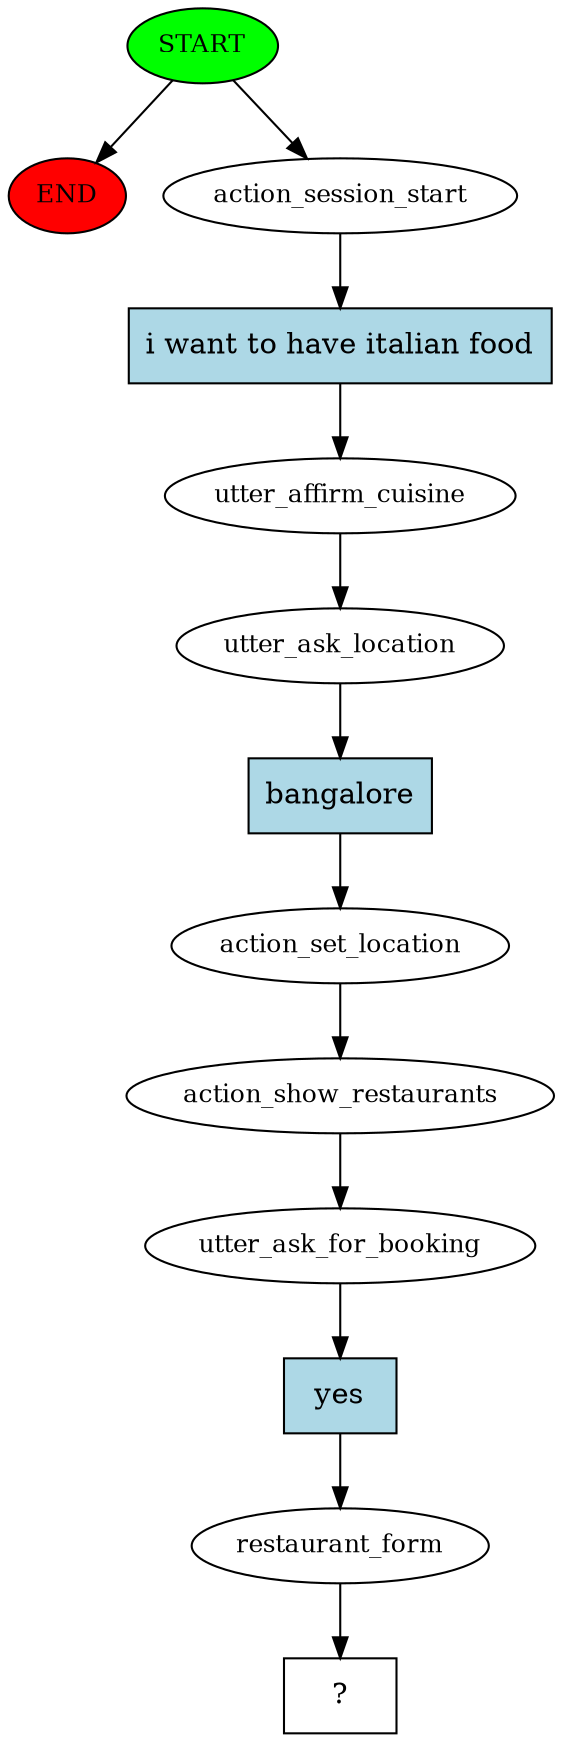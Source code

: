 digraph  {
0 [class="start active", fillcolor=green, fontsize=12, label=START, style=filled];
"-1" [class=end, fillcolor=red, fontsize=12, label=END, style=filled];
1 [class=active, fontsize=12, label=action_session_start];
2 [class=active, fontsize=12, label=utter_affirm_cuisine];
3 [class=active, fontsize=12, label=utter_ask_location];
4 [class=active, fontsize=12, label=action_set_location];
5 [class=active, fontsize=12, label=action_show_restaurants];
6 [class=active, fontsize=12, label=utter_ask_for_booking];
7 [class=active, fontsize=12, label=restaurant_form];
8 [class="intent dashed active", label="  ?  ", shape=rect];
9 [class="intent active", fillcolor=lightblue, label="i want to have italian food", shape=rect, style=filled];
10 [class="intent active", fillcolor=lightblue, label=bangalore, shape=rect, style=filled];
11 [class="intent active", fillcolor=lightblue, label=yes, shape=rect, style=filled];
0 -> "-1"  [class="", key=NONE, label=""];
0 -> 1  [class=active, key=NONE, label=""];
1 -> 9  [class=active, key=0];
2 -> 3  [class=active, key=NONE, label=""];
3 -> 10  [class=active, key=0];
4 -> 5  [class=active, key=NONE, label=""];
5 -> 6  [class=active, key=NONE, label=""];
6 -> 11  [class=active, key=0];
7 -> 8  [class=active, key=NONE, label=""];
9 -> 2  [class=active, key=0];
10 -> 4  [class=active, key=0];
11 -> 7  [class=active, key=0];
}
